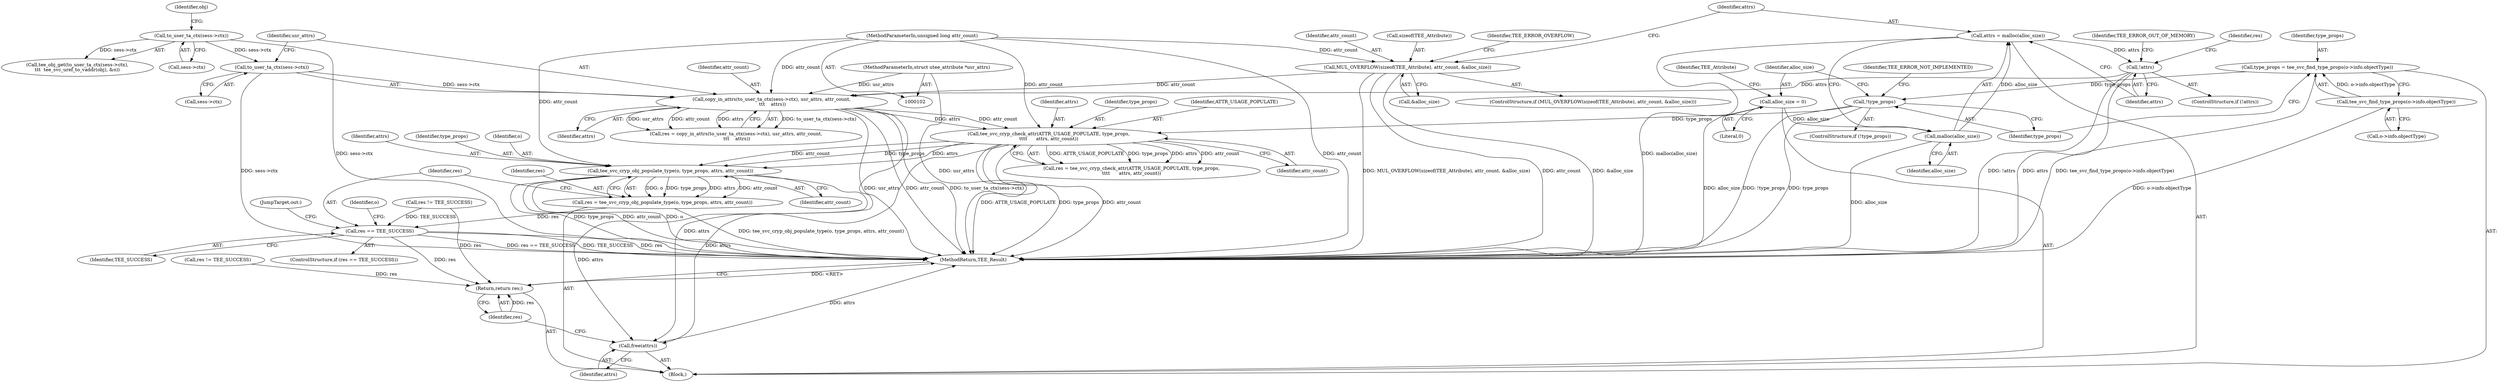 digraph "0_optee_os_b60e1cee406a1ff521145ab9534370dfb85dd592@pointer" {
"1000231" [label="(Call,tee_svc_cryp_obj_populate_type(o, type_props, attrs, attr_count))"];
"1000219" [label="(Call,tee_svc_cryp_check_attr(ATTR_USAGE_POPULATE, type_props,\n\t\t\t\t      attrs, attr_count))"];
"1000176" [label="(Call,!type_props)"];
"1000167" [label="(Call,type_props = tee_svc_find_type_props(o->info.objectType))"];
"1000169" [label="(Call,tee_svc_find_type_props(o->info.objectType))"];
"1000204" [label="(Call,copy_in_attrs(to_user_ta_ctx(sess->ctx), usr_attrs, attr_count,\n \t\t\t    attrs))"];
"1000205" [label="(Call,to_user_ta_ctx(sess->ctx))"];
"1000129" [label="(Call,to_user_ta_ctx(sess->ctx))"];
"1000104" [label="(MethodParameterIn,struct utee_attribute *usr_attrs)"];
"1000185" [label="(Call,MUL_OVERFLOW(sizeof(TEE_Attribute), attr_count, &alloc_size))"];
"1000105" [label="(MethodParameterIn,unsigned long attr_count)"];
"1000198" [label="(Call,!attrs)"];
"1000193" [label="(Call,attrs = malloc(alloc_size))"];
"1000195" [label="(Call,malloc(alloc_size))"];
"1000181" [label="(Call,alloc_size = 0)"];
"1000229" [label="(Call,res = tee_svc_cryp_obj_populate_type(o, type_props, attrs, attr_count))"];
"1000237" [label="(Call,res == TEE_SUCCESS)"];
"1000250" [label="(Return,return res;)"];
"1000248" [label="(Call,free(attrs))"];
"1000188" [label="(Identifier,attr_count)"];
"1000187" [label="(Identifier,TEE_Attribute)"];
"1000222" [label="(Identifier,attrs)"];
"1000206" [label="(Call,sess->ctx)"];
"1000177" [label="(Identifier,type_props)"];
"1000219" [label="(Call,tee_svc_cryp_check_attr(ATTR_USAGE_POPULATE, type_props,\n\t\t\t\t      attrs, attr_count))"];
"1000210" [label="(Identifier,attr_count)"];
"1000239" [label="(Identifier,TEE_SUCCESS)"];
"1000235" [label="(Identifier,attr_count)"];
"1000221" [label="(Identifier,type_props)"];
"1000248" [label="(Call,free(attrs))"];
"1000203" [label="(Identifier,res)"];
"1000211" [label="(Identifier,attrs)"];
"1000175" [label="(ControlStructure,if (!type_props))"];
"1000181" [label="(Call,alloc_size = 0)"];
"1000251" [label="(Identifier,res)"];
"1000130" [label="(Call,sess->ctx)"];
"1000220" [label="(Identifier,ATTR_USAGE_POPULATE)"];
"1000249" [label="(Identifier,attrs)"];
"1000168" [label="(Identifier,type_props)"];
"1000237" [label="(Call,res == TEE_SUCCESS)"];
"1000202" [label="(Call,res = copy_in_attrs(to_user_ta_ctx(sess->ctx), usr_attrs, attr_count,\n \t\t\t    attrs))"];
"1000233" [label="(Identifier,type_props)"];
"1000105" [label="(MethodParameterIn,unsigned long attr_count)"];
"1000217" [label="(Call,res = tee_svc_cryp_check_attr(ATTR_USAGE_POPULATE, type_props,\n\t\t\t\t      attrs, attr_count))"];
"1000179" [label="(Identifier,TEE_ERROR_NOT_IMPLEMENTED)"];
"1000230" [label="(Identifier,res)"];
"1000229" [label="(Call,res = tee_svc_cryp_obj_populate_type(o, type_props, attrs, attr_count))"];
"1000213" [label="(Call,res != TEE_SUCCESS)"];
"1000189" [label="(Call,&alloc_size)"];
"1000232" [label="(Identifier,o)"];
"1000192" [label="(Identifier,TEE_ERROR_OVERFLOW)"];
"1000201" [label="(Identifier,TEE_ERROR_OUT_OF_MEMORY)"];
"1000182" [label="(Identifier,alloc_size)"];
"1000196" [label="(Identifier,alloc_size)"];
"1000183" [label="(Literal,0)"];
"1000243" [label="(Identifier,o)"];
"1000128" [label="(Call,tee_obj_get(to_user_ta_ctx(sess->ctx),\n\t\t\t  tee_svc_uref_to_vaddr(obj), &o))"];
"1000194" [label="(Identifier,attrs)"];
"1000106" [label="(Block,)"];
"1000169" [label="(Call,tee_svc_find_type_props(o->info.objectType))"];
"1000170" [label="(Call,o->info.objectType)"];
"1000184" [label="(ControlStructure,if (MUL_OVERFLOW(sizeof(TEE_Attribute), attr_count, &alloc_size)))"];
"1000205" [label="(Call,to_user_ta_ctx(sess->ctx))"];
"1000199" [label="(Identifier,attrs)"];
"1000238" [label="(Identifier,res)"];
"1000209" [label="(Identifier,usr_attrs)"];
"1000195" [label="(Call,malloc(alloc_size))"];
"1000176" [label="(Call,!type_props)"];
"1000204" [label="(Call,copy_in_attrs(to_user_ta_ctx(sess->ctx), usr_attrs, attr_count,\n \t\t\t    attrs))"];
"1000231" [label="(Call,tee_svc_cryp_obj_populate_type(o, type_props, attrs, attr_count))"];
"1000236" [label="(ControlStructure,if (res == TEE_SUCCESS))"];
"1000223" [label="(Identifier,attr_count)"];
"1000186" [label="(Call,sizeof(TEE_Attribute))"];
"1000225" [label="(Call,res != TEE_SUCCESS)"];
"1000252" [label="(MethodReturn,TEE_Result)"];
"1000167" [label="(Call,type_props = tee_svc_find_type_props(o->info.objectType))"];
"1000250" [label="(Return,return res;)"];
"1000247" [label="(JumpTarget,out:)"];
"1000104" [label="(MethodParameterIn,struct utee_attribute *usr_attrs)"];
"1000185" [label="(Call,MUL_OVERFLOW(sizeof(TEE_Attribute), attr_count, &alloc_size))"];
"1000134" [label="(Identifier,obj)"];
"1000234" [label="(Identifier,attrs)"];
"1000198" [label="(Call,!attrs)"];
"1000197" [label="(ControlStructure,if (!attrs))"];
"1000129" [label="(Call,to_user_ta_ctx(sess->ctx))"];
"1000193" [label="(Call,attrs = malloc(alloc_size))"];
"1000231" -> "1000229"  [label="AST: "];
"1000231" -> "1000235"  [label="CFG: "];
"1000232" -> "1000231"  [label="AST: "];
"1000233" -> "1000231"  [label="AST: "];
"1000234" -> "1000231"  [label="AST: "];
"1000235" -> "1000231"  [label="AST: "];
"1000229" -> "1000231"  [label="CFG: "];
"1000231" -> "1000252"  [label="DDG: type_props"];
"1000231" -> "1000252"  [label="DDG: attr_count"];
"1000231" -> "1000252"  [label="DDG: o"];
"1000231" -> "1000229"  [label="DDG: o"];
"1000231" -> "1000229"  [label="DDG: type_props"];
"1000231" -> "1000229"  [label="DDG: attrs"];
"1000231" -> "1000229"  [label="DDG: attr_count"];
"1000219" -> "1000231"  [label="DDG: type_props"];
"1000219" -> "1000231"  [label="DDG: attrs"];
"1000219" -> "1000231"  [label="DDG: attr_count"];
"1000105" -> "1000231"  [label="DDG: attr_count"];
"1000231" -> "1000248"  [label="DDG: attrs"];
"1000219" -> "1000217"  [label="AST: "];
"1000219" -> "1000223"  [label="CFG: "];
"1000220" -> "1000219"  [label="AST: "];
"1000221" -> "1000219"  [label="AST: "];
"1000222" -> "1000219"  [label="AST: "];
"1000223" -> "1000219"  [label="AST: "];
"1000217" -> "1000219"  [label="CFG: "];
"1000219" -> "1000252"  [label="DDG: type_props"];
"1000219" -> "1000252"  [label="DDG: attr_count"];
"1000219" -> "1000252"  [label="DDG: ATTR_USAGE_POPULATE"];
"1000219" -> "1000217"  [label="DDG: ATTR_USAGE_POPULATE"];
"1000219" -> "1000217"  [label="DDG: type_props"];
"1000219" -> "1000217"  [label="DDG: attrs"];
"1000219" -> "1000217"  [label="DDG: attr_count"];
"1000176" -> "1000219"  [label="DDG: type_props"];
"1000204" -> "1000219"  [label="DDG: attrs"];
"1000204" -> "1000219"  [label="DDG: attr_count"];
"1000105" -> "1000219"  [label="DDG: attr_count"];
"1000219" -> "1000248"  [label="DDG: attrs"];
"1000176" -> "1000175"  [label="AST: "];
"1000176" -> "1000177"  [label="CFG: "];
"1000177" -> "1000176"  [label="AST: "];
"1000179" -> "1000176"  [label="CFG: "];
"1000182" -> "1000176"  [label="CFG: "];
"1000176" -> "1000252"  [label="DDG: !type_props"];
"1000176" -> "1000252"  [label="DDG: type_props"];
"1000167" -> "1000176"  [label="DDG: type_props"];
"1000167" -> "1000106"  [label="AST: "];
"1000167" -> "1000169"  [label="CFG: "];
"1000168" -> "1000167"  [label="AST: "];
"1000169" -> "1000167"  [label="AST: "];
"1000177" -> "1000167"  [label="CFG: "];
"1000167" -> "1000252"  [label="DDG: tee_svc_find_type_props(o->info.objectType)"];
"1000169" -> "1000167"  [label="DDG: o->info.objectType"];
"1000169" -> "1000170"  [label="CFG: "];
"1000170" -> "1000169"  [label="AST: "];
"1000169" -> "1000252"  [label="DDG: o->info.objectType"];
"1000204" -> "1000202"  [label="AST: "];
"1000204" -> "1000211"  [label="CFG: "];
"1000205" -> "1000204"  [label="AST: "];
"1000209" -> "1000204"  [label="AST: "];
"1000210" -> "1000204"  [label="AST: "];
"1000211" -> "1000204"  [label="AST: "];
"1000202" -> "1000204"  [label="CFG: "];
"1000204" -> "1000252"  [label="DDG: to_user_ta_ctx(sess->ctx)"];
"1000204" -> "1000252"  [label="DDG: usr_attrs"];
"1000204" -> "1000252"  [label="DDG: attr_count"];
"1000204" -> "1000202"  [label="DDG: to_user_ta_ctx(sess->ctx)"];
"1000204" -> "1000202"  [label="DDG: usr_attrs"];
"1000204" -> "1000202"  [label="DDG: attr_count"];
"1000204" -> "1000202"  [label="DDG: attrs"];
"1000205" -> "1000204"  [label="DDG: sess->ctx"];
"1000104" -> "1000204"  [label="DDG: usr_attrs"];
"1000185" -> "1000204"  [label="DDG: attr_count"];
"1000105" -> "1000204"  [label="DDG: attr_count"];
"1000198" -> "1000204"  [label="DDG: attrs"];
"1000204" -> "1000248"  [label="DDG: attrs"];
"1000205" -> "1000206"  [label="CFG: "];
"1000206" -> "1000205"  [label="AST: "];
"1000209" -> "1000205"  [label="CFG: "];
"1000205" -> "1000252"  [label="DDG: sess->ctx"];
"1000129" -> "1000205"  [label="DDG: sess->ctx"];
"1000129" -> "1000128"  [label="AST: "];
"1000129" -> "1000130"  [label="CFG: "];
"1000130" -> "1000129"  [label="AST: "];
"1000134" -> "1000129"  [label="CFG: "];
"1000129" -> "1000252"  [label="DDG: sess->ctx"];
"1000129" -> "1000128"  [label="DDG: sess->ctx"];
"1000104" -> "1000102"  [label="AST: "];
"1000104" -> "1000252"  [label="DDG: usr_attrs"];
"1000185" -> "1000184"  [label="AST: "];
"1000185" -> "1000189"  [label="CFG: "];
"1000186" -> "1000185"  [label="AST: "];
"1000188" -> "1000185"  [label="AST: "];
"1000189" -> "1000185"  [label="AST: "];
"1000192" -> "1000185"  [label="CFG: "];
"1000194" -> "1000185"  [label="CFG: "];
"1000185" -> "1000252"  [label="DDG: MUL_OVERFLOW(sizeof(TEE_Attribute), attr_count, &alloc_size)"];
"1000185" -> "1000252"  [label="DDG: attr_count"];
"1000185" -> "1000252"  [label="DDG: &alloc_size"];
"1000105" -> "1000185"  [label="DDG: attr_count"];
"1000105" -> "1000102"  [label="AST: "];
"1000105" -> "1000252"  [label="DDG: attr_count"];
"1000198" -> "1000197"  [label="AST: "];
"1000198" -> "1000199"  [label="CFG: "];
"1000199" -> "1000198"  [label="AST: "];
"1000201" -> "1000198"  [label="CFG: "];
"1000203" -> "1000198"  [label="CFG: "];
"1000198" -> "1000252"  [label="DDG: attrs"];
"1000198" -> "1000252"  [label="DDG: !attrs"];
"1000193" -> "1000198"  [label="DDG: attrs"];
"1000193" -> "1000106"  [label="AST: "];
"1000193" -> "1000195"  [label="CFG: "];
"1000194" -> "1000193"  [label="AST: "];
"1000195" -> "1000193"  [label="AST: "];
"1000199" -> "1000193"  [label="CFG: "];
"1000193" -> "1000252"  [label="DDG: malloc(alloc_size)"];
"1000195" -> "1000193"  [label="DDG: alloc_size"];
"1000195" -> "1000196"  [label="CFG: "];
"1000196" -> "1000195"  [label="AST: "];
"1000195" -> "1000252"  [label="DDG: alloc_size"];
"1000181" -> "1000195"  [label="DDG: alloc_size"];
"1000181" -> "1000106"  [label="AST: "];
"1000181" -> "1000183"  [label="CFG: "];
"1000182" -> "1000181"  [label="AST: "];
"1000183" -> "1000181"  [label="AST: "];
"1000187" -> "1000181"  [label="CFG: "];
"1000181" -> "1000252"  [label="DDG: alloc_size"];
"1000229" -> "1000106"  [label="AST: "];
"1000230" -> "1000229"  [label="AST: "];
"1000238" -> "1000229"  [label="CFG: "];
"1000229" -> "1000252"  [label="DDG: tee_svc_cryp_obj_populate_type(o, type_props, attrs, attr_count)"];
"1000229" -> "1000237"  [label="DDG: res"];
"1000237" -> "1000236"  [label="AST: "];
"1000237" -> "1000239"  [label="CFG: "];
"1000238" -> "1000237"  [label="AST: "];
"1000239" -> "1000237"  [label="AST: "];
"1000243" -> "1000237"  [label="CFG: "];
"1000247" -> "1000237"  [label="CFG: "];
"1000237" -> "1000252"  [label="DDG: res == TEE_SUCCESS"];
"1000237" -> "1000252"  [label="DDG: TEE_SUCCESS"];
"1000237" -> "1000252"  [label="DDG: res"];
"1000225" -> "1000237"  [label="DDG: TEE_SUCCESS"];
"1000237" -> "1000250"  [label="DDG: res"];
"1000250" -> "1000106"  [label="AST: "];
"1000250" -> "1000251"  [label="CFG: "];
"1000251" -> "1000250"  [label="AST: "];
"1000252" -> "1000250"  [label="CFG: "];
"1000250" -> "1000252"  [label="DDG: <RET>"];
"1000251" -> "1000250"  [label="DDG: res"];
"1000225" -> "1000250"  [label="DDG: res"];
"1000213" -> "1000250"  [label="DDG: res"];
"1000248" -> "1000106"  [label="AST: "];
"1000248" -> "1000249"  [label="CFG: "];
"1000249" -> "1000248"  [label="AST: "];
"1000251" -> "1000248"  [label="CFG: "];
"1000248" -> "1000252"  [label="DDG: attrs"];
}
